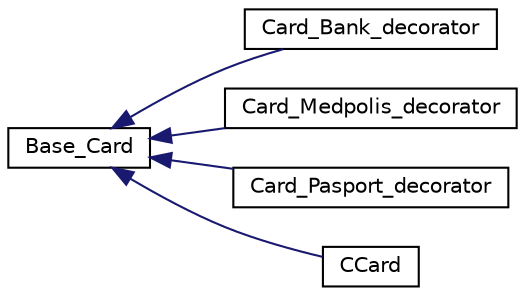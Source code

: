 digraph "Иерархия классов. Графический вид."
{
  edge [fontname="Helvetica",fontsize="10",labelfontname="Helvetica",labelfontsize="10"];
  node [fontname="Helvetica",fontsize="10",shape=record];
  rankdir="LR";
  Node1 [label="Base_Card",height=0.2,width=0.4,color="black", fillcolor="white", style="filled",URL="$classBase__Card.html"];
  Node1 -> Node2 [dir="back",color="midnightblue",fontsize="10",style="solid",fontname="Helvetica"];
  Node2 [label="Card_Bank_decorator",height=0.2,width=0.4,color="black", fillcolor="white", style="filled",URL="$classCard__Bank__decorator.html"];
  Node1 -> Node3 [dir="back",color="midnightblue",fontsize="10",style="solid",fontname="Helvetica"];
  Node3 [label="Card_Medpolis_decorator",height=0.2,width=0.4,color="black", fillcolor="white", style="filled",URL="$classCard__Medpolis__decorator.html"];
  Node1 -> Node4 [dir="back",color="midnightblue",fontsize="10",style="solid",fontname="Helvetica"];
  Node4 [label="Card_Pasport_decorator",height=0.2,width=0.4,color="black", fillcolor="white", style="filled",URL="$classCard__Pasport__decorator.html"];
  Node1 -> Node5 [dir="back",color="midnightblue",fontsize="10",style="solid",fontname="Helvetica"];
  Node5 [label="CCard",height=0.2,width=0.4,color="black", fillcolor="white", style="filled",URL="$classCCard.html"];
}
